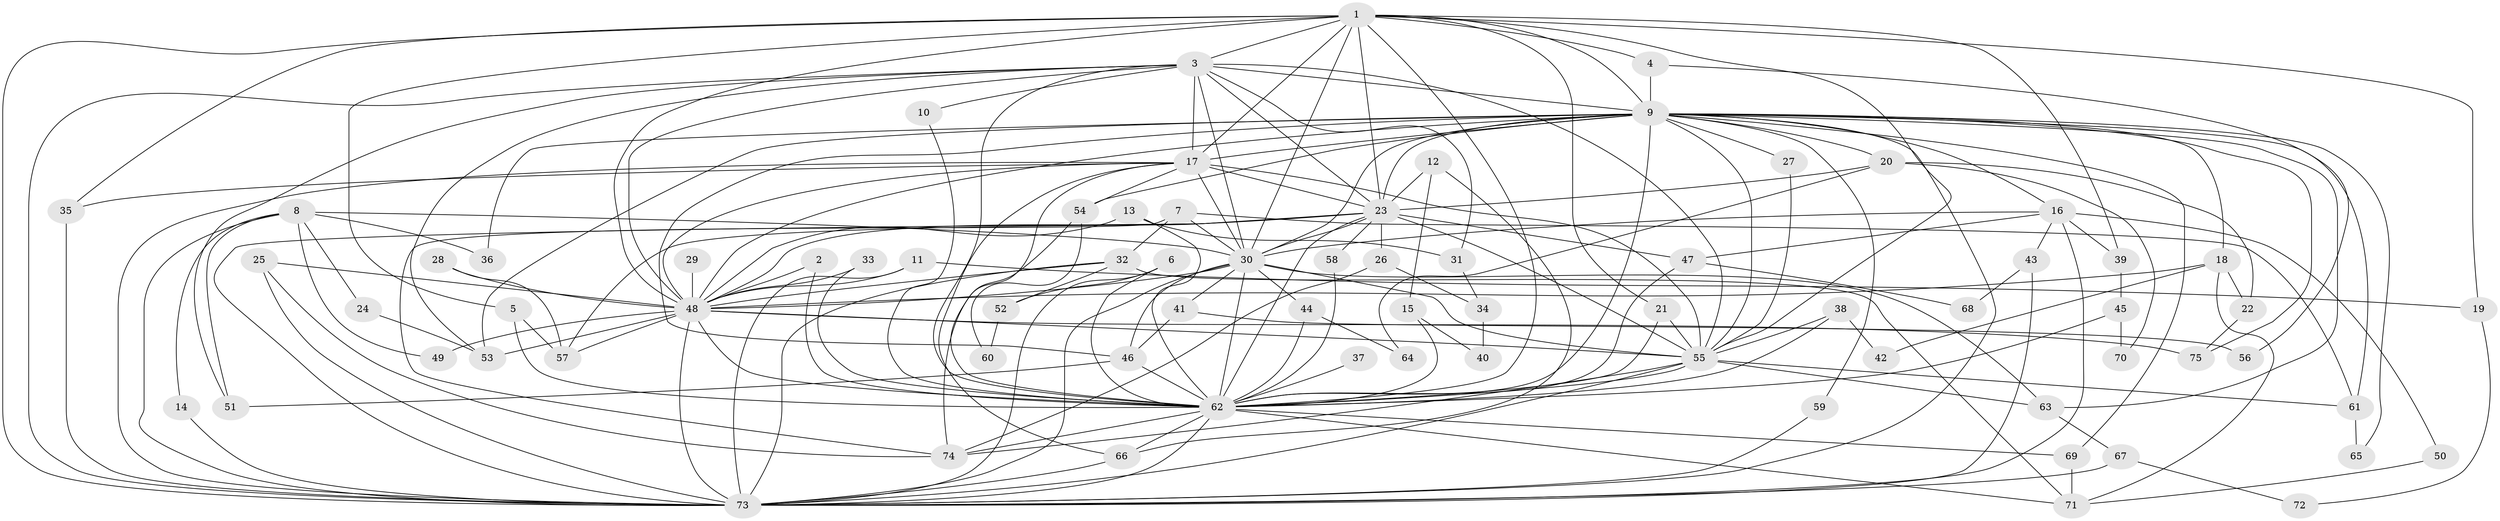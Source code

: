 // original degree distribution, {18: 0.018691588785046728, 17: 0.018691588785046728, 26: 0.009345794392523364, 22: 0.009345794392523364, 24: 0.009345794392523364, 15: 0.009345794392523364, 16: 0.009345794392523364, 33: 0.009345794392523364, 4: 0.102803738317757, 2: 0.4953271028037383, 7: 0.018691588785046728, 8: 0.009345794392523364, 3: 0.2336448598130841, 5: 0.04672897196261682}
// Generated by graph-tools (version 1.1) at 2025/36/03/04/25 23:36:28]
// undirected, 75 vertices, 190 edges
graph export_dot {
  node [color=gray90,style=filled];
  1;
  2;
  3;
  4;
  5;
  6;
  7;
  8;
  9;
  10;
  11;
  12;
  13;
  14;
  15;
  16;
  17;
  18;
  19;
  20;
  21;
  22;
  23;
  24;
  25;
  26;
  27;
  28;
  29;
  30;
  31;
  32;
  33;
  34;
  35;
  36;
  37;
  38;
  39;
  40;
  41;
  42;
  43;
  44;
  45;
  46;
  47;
  48;
  49;
  50;
  51;
  52;
  53;
  54;
  55;
  56;
  57;
  58;
  59;
  60;
  61;
  62;
  63;
  64;
  65;
  66;
  67;
  68;
  69;
  70;
  71;
  72;
  73;
  74;
  75;
  1 -- 3 [weight=2.0];
  1 -- 4 [weight=1.0];
  1 -- 5 [weight=1.0];
  1 -- 9 [weight=1.0];
  1 -- 17 [weight=1.0];
  1 -- 19 [weight=1.0];
  1 -- 21 [weight=1.0];
  1 -- 23 [weight=1.0];
  1 -- 30 [weight=1.0];
  1 -- 35 [weight=1.0];
  1 -- 39 [weight=1.0];
  1 -- 48 [weight=1.0];
  1 -- 55 [weight=1.0];
  1 -- 62 [weight=1.0];
  1 -- 73 [weight=1.0];
  2 -- 48 [weight=1.0];
  2 -- 62 [weight=1.0];
  3 -- 9 [weight=1.0];
  3 -- 10 [weight=1.0];
  3 -- 17 [weight=1.0];
  3 -- 23 [weight=1.0];
  3 -- 30 [weight=1.0];
  3 -- 31 [weight=1.0];
  3 -- 48 [weight=1.0];
  3 -- 51 [weight=1.0];
  3 -- 53 [weight=1.0];
  3 -- 55 [weight=1.0];
  3 -- 62 [weight=1.0];
  3 -- 73 [weight=1.0];
  4 -- 9 [weight=1.0];
  4 -- 56 [weight=1.0];
  5 -- 57 [weight=1.0];
  5 -- 62 [weight=1.0];
  6 -- 52 [weight=1.0];
  6 -- 62 [weight=1.0];
  6 -- 73 [weight=1.0];
  7 -- 30 [weight=1.0];
  7 -- 32 [weight=1.0];
  7 -- 61 [weight=1.0];
  7 -- 74 [weight=1.0];
  8 -- 14 [weight=1.0];
  8 -- 24 [weight=1.0];
  8 -- 30 [weight=1.0];
  8 -- 36 [weight=1.0];
  8 -- 49 [weight=1.0];
  8 -- 51 [weight=1.0];
  8 -- 73 [weight=1.0];
  9 -- 16 [weight=1.0];
  9 -- 17 [weight=3.0];
  9 -- 18 [weight=1.0];
  9 -- 20 [weight=1.0];
  9 -- 23 [weight=1.0];
  9 -- 27 [weight=1.0];
  9 -- 30 [weight=1.0];
  9 -- 36 [weight=1.0];
  9 -- 46 [weight=1.0];
  9 -- 48 [weight=1.0];
  9 -- 53 [weight=1.0];
  9 -- 54 [weight=1.0];
  9 -- 55 [weight=1.0];
  9 -- 59 [weight=1.0];
  9 -- 61 [weight=1.0];
  9 -- 62 [weight=1.0];
  9 -- 63 [weight=1.0];
  9 -- 65 [weight=1.0];
  9 -- 69 [weight=1.0];
  9 -- 73 [weight=1.0];
  9 -- 75 [weight=1.0];
  10 -- 62 [weight=1.0];
  11 -- 19 [weight=1.0];
  11 -- 48 [weight=1.0];
  11 -- 73 [weight=1.0];
  12 -- 15 [weight=1.0];
  12 -- 23 [weight=1.0];
  12 -- 66 [weight=1.0];
  13 -- 31 [weight=1.0];
  13 -- 48 [weight=1.0];
  13 -- 62 [weight=1.0];
  14 -- 73 [weight=1.0];
  15 -- 40 [weight=1.0];
  15 -- 62 [weight=1.0];
  16 -- 30 [weight=1.0];
  16 -- 39 [weight=2.0];
  16 -- 43 [weight=1.0];
  16 -- 47 [weight=1.0];
  16 -- 50 [weight=1.0];
  16 -- 73 [weight=1.0];
  17 -- 23 [weight=2.0];
  17 -- 30 [weight=1.0];
  17 -- 35 [weight=1.0];
  17 -- 48 [weight=1.0];
  17 -- 54 [weight=1.0];
  17 -- 55 [weight=2.0];
  17 -- 62 [weight=2.0];
  17 -- 66 [weight=1.0];
  17 -- 73 [weight=2.0];
  18 -- 22 [weight=1.0];
  18 -- 42 [weight=1.0];
  18 -- 48 [weight=1.0];
  18 -- 71 [weight=1.0];
  19 -- 72 [weight=1.0];
  20 -- 22 [weight=1.0];
  20 -- 23 [weight=1.0];
  20 -- 64 [weight=1.0];
  20 -- 70 [weight=1.0];
  21 -- 55 [weight=1.0];
  21 -- 62 [weight=1.0];
  22 -- 75 [weight=1.0];
  23 -- 26 [weight=2.0];
  23 -- 30 [weight=1.0];
  23 -- 47 [weight=1.0];
  23 -- 48 [weight=1.0];
  23 -- 55 [weight=1.0];
  23 -- 57 [weight=1.0];
  23 -- 58 [weight=2.0];
  23 -- 62 [weight=1.0];
  23 -- 73 [weight=1.0];
  24 -- 53 [weight=1.0];
  25 -- 48 [weight=1.0];
  25 -- 73 [weight=1.0];
  25 -- 74 [weight=1.0];
  26 -- 34 [weight=1.0];
  26 -- 74 [weight=1.0];
  27 -- 55 [weight=1.0];
  28 -- 48 [weight=1.0];
  28 -- 57 [weight=1.0];
  29 -- 48 [weight=1.0];
  30 -- 41 [weight=1.0];
  30 -- 44 [weight=1.0];
  30 -- 46 [weight=1.0];
  30 -- 48 [weight=1.0];
  30 -- 55 [weight=1.0];
  30 -- 62 [weight=2.0];
  30 -- 63 [weight=1.0];
  30 -- 73 [weight=1.0];
  31 -- 34 [weight=1.0];
  32 -- 48 [weight=1.0];
  32 -- 52 [weight=1.0];
  32 -- 71 [weight=1.0];
  32 -- 73 [weight=1.0];
  33 -- 48 [weight=1.0];
  33 -- 62 [weight=1.0];
  34 -- 40 [weight=1.0];
  35 -- 73 [weight=1.0];
  37 -- 62 [weight=1.0];
  38 -- 42 [weight=1.0];
  38 -- 55 [weight=1.0];
  38 -- 62 [weight=1.0];
  39 -- 45 [weight=1.0];
  41 -- 46 [weight=1.0];
  41 -- 56 [weight=1.0];
  43 -- 68 [weight=1.0];
  43 -- 73 [weight=1.0];
  44 -- 62 [weight=2.0];
  44 -- 64 [weight=1.0];
  45 -- 62 [weight=1.0];
  45 -- 70 [weight=1.0];
  46 -- 51 [weight=1.0];
  46 -- 62 [weight=1.0];
  47 -- 62 [weight=1.0];
  47 -- 68 [weight=1.0];
  48 -- 49 [weight=1.0];
  48 -- 53 [weight=1.0];
  48 -- 55 [weight=2.0];
  48 -- 57 [weight=1.0];
  48 -- 62 [weight=1.0];
  48 -- 73 [weight=1.0];
  48 -- 75 [weight=1.0];
  50 -- 71 [weight=1.0];
  52 -- 60 [weight=1.0];
  54 -- 60 [weight=1.0];
  54 -- 74 [weight=1.0];
  55 -- 61 [weight=1.0];
  55 -- 62 [weight=1.0];
  55 -- 63 [weight=1.0];
  55 -- 73 [weight=1.0];
  55 -- 74 [weight=1.0];
  58 -- 62 [weight=1.0];
  59 -- 73 [weight=1.0];
  61 -- 65 [weight=1.0];
  62 -- 66 [weight=1.0];
  62 -- 69 [weight=1.0];
  62 -- 71 [weight=1.0];
  62 -- 73 [weight=1.0];
  62 -- 74 [weight=2.0];
  63 -- 67 [weight=1.0];
  66 -- 73 [weight=1.0];
  67 -- 72 [weight=1.0];
  67 -- 73 [weight=1.0];
  69 -- 71 [weight=1.0];
}

